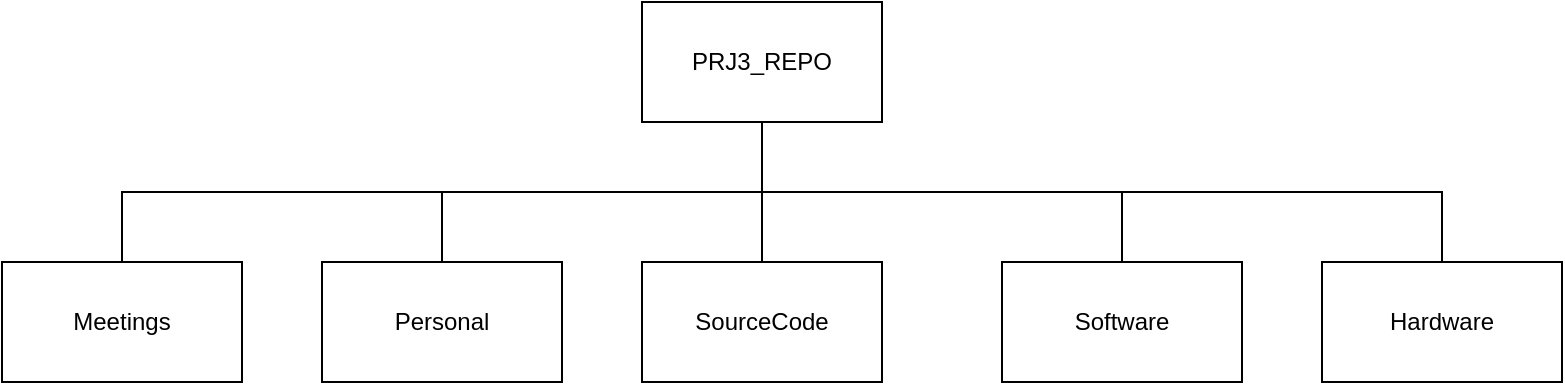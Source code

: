 <mxfile>
    <diagram id="pl-0e94Pw2YmuQ2XCuKF" name="Page-1">
        <mxGraphModel dx="1087" dy="969" grid="1" gridSize="10" guides="1" tooltips="1" connect="1" arrows="1" fold="1" page="1" pageScale="1" pageWidth="827" pageHeight="1169" math="0" shadow="0">
            <root>
                <mxCell id="0"/>
                <mxCell id="1" parent="0"/>
                <mxCell id="10" style="edgeStyle=orthogonalEdgeStyle;html=1;exitX=0.5;exitY=1;exitDx=0;exitDy=0;entryX=0.5;entryY=0;entryDx=0;entryDy=0;endArrow=none;endFill=0;rounded=0;" edge="1" parent="1" source="2" target="3">
                    <mxGeometry relative="1" as="geometry"/>
                </mxCell>
                <mxCell id="11" style="edgeStyle=orthogonalEdgeStyle;rounded=0;html=1;exitX=0.5;exitY=1;exitDx=0;exitDy=0;entryX=0.5;entryY=0;entryDx=0;entryDy=0;endArrow=none;endFill=0;" edge="1" parent="1" source="2" target="4">
                    <mxGeometry relative="1" as="geometry"/>
                </mxCell>
                <mxCell id="12" style="edgeStyle=orthogonalEdgeStyle;rounded=0;html=1;exitX=0.5;exitY=1;exitDx=0;exitDy=0;entryX=0.5;entryY=0;entryDx=0;entryDy=0;endArrow=none;endFill=0;" edge="1" parent="1" source="2" target="5">
                    <mxGeometry relative="1" as="geometry"/>
                </mxCell>
                <mxCell id="13" style="edgeStyle=orthogonalEdgeStyle;rounded=0;html=1;exitX=0.5;exitY=1;exitDx=0;exitDy=0;entryX=0.5;entryY=0;entryDx=0;entryDy=0;endArrow=none;endFill=0;" edge="1" parent="1" source="2" target="6">
                    <mxGeometry relative="1" as="geometry"/>
                </mxCell>
                <mxCell id="14" style="edgeStyle=orthogonalEdgeStyle;rounded=0;html=1;exitX=0.5;exitY=1;exitDx=0;exitDy=0;entryX=0.5;entryY=0;entryDx=0;entryDy=0;endArrow=none;endFill=0;" edge="1" parent="1" source="2" target="7">
                    <mxGeometry relative="1" as="geometry"/>
                </mxCell>
                <mxCell id="2" value="PRJ3_REPO" style="rounded=0;whiteSpace=wrap;html=1;" vertex="1" parent="1">
                    <mxGeometry x="390" y="60" width="120" height="60" as="geometry"/>
                </mxCell>
                <mxCell id="3" value="Meetings&lt;br&gt;" style="rounded=0;whiteSpace=wrap;html=1;" vertex="1" parent="1">
                    <mxGeometry x="70" y="190" width="120" height="60" as="geometry"/>
                </mxCell>
                <mxCell id="4" value="Personal" style="rounded=0;whiteSpace=wrap;html=1;" vertex="1" parent="1">
                    <mxGeometry x="230" y="190" width="120" height="60" as="geometry"/>
                </mxCell>
                <mxCell id="5" value="SourceCode" style="rounded=0;whiteSpace=wrap;html=1;" vertex="1" parent="1">
                    <mxGeometry x="390" y="190" width="120" height="60" as="geometry"/>
                </mxCell>
                <mxCell id="6" value="Software" style="rounded=0;whiteSpace=wrap;html=1;" vertex="1" parent="1">
                    <mxGeometry x="570" y="190" width="120" height="60" as="geometry"/>
                </mxCell>
                <mxCell id="7" value="Hardware" style="rounded=0;whiteSpace=wrap;html=1;" vertex="1" parent="1">
                    <mxGeometry x="730" y="190" width="120" height="60" as="geometry"/>
                </mxCell>
            </root>
        </mxGraphModel>
    </diagram>
</mxfile>